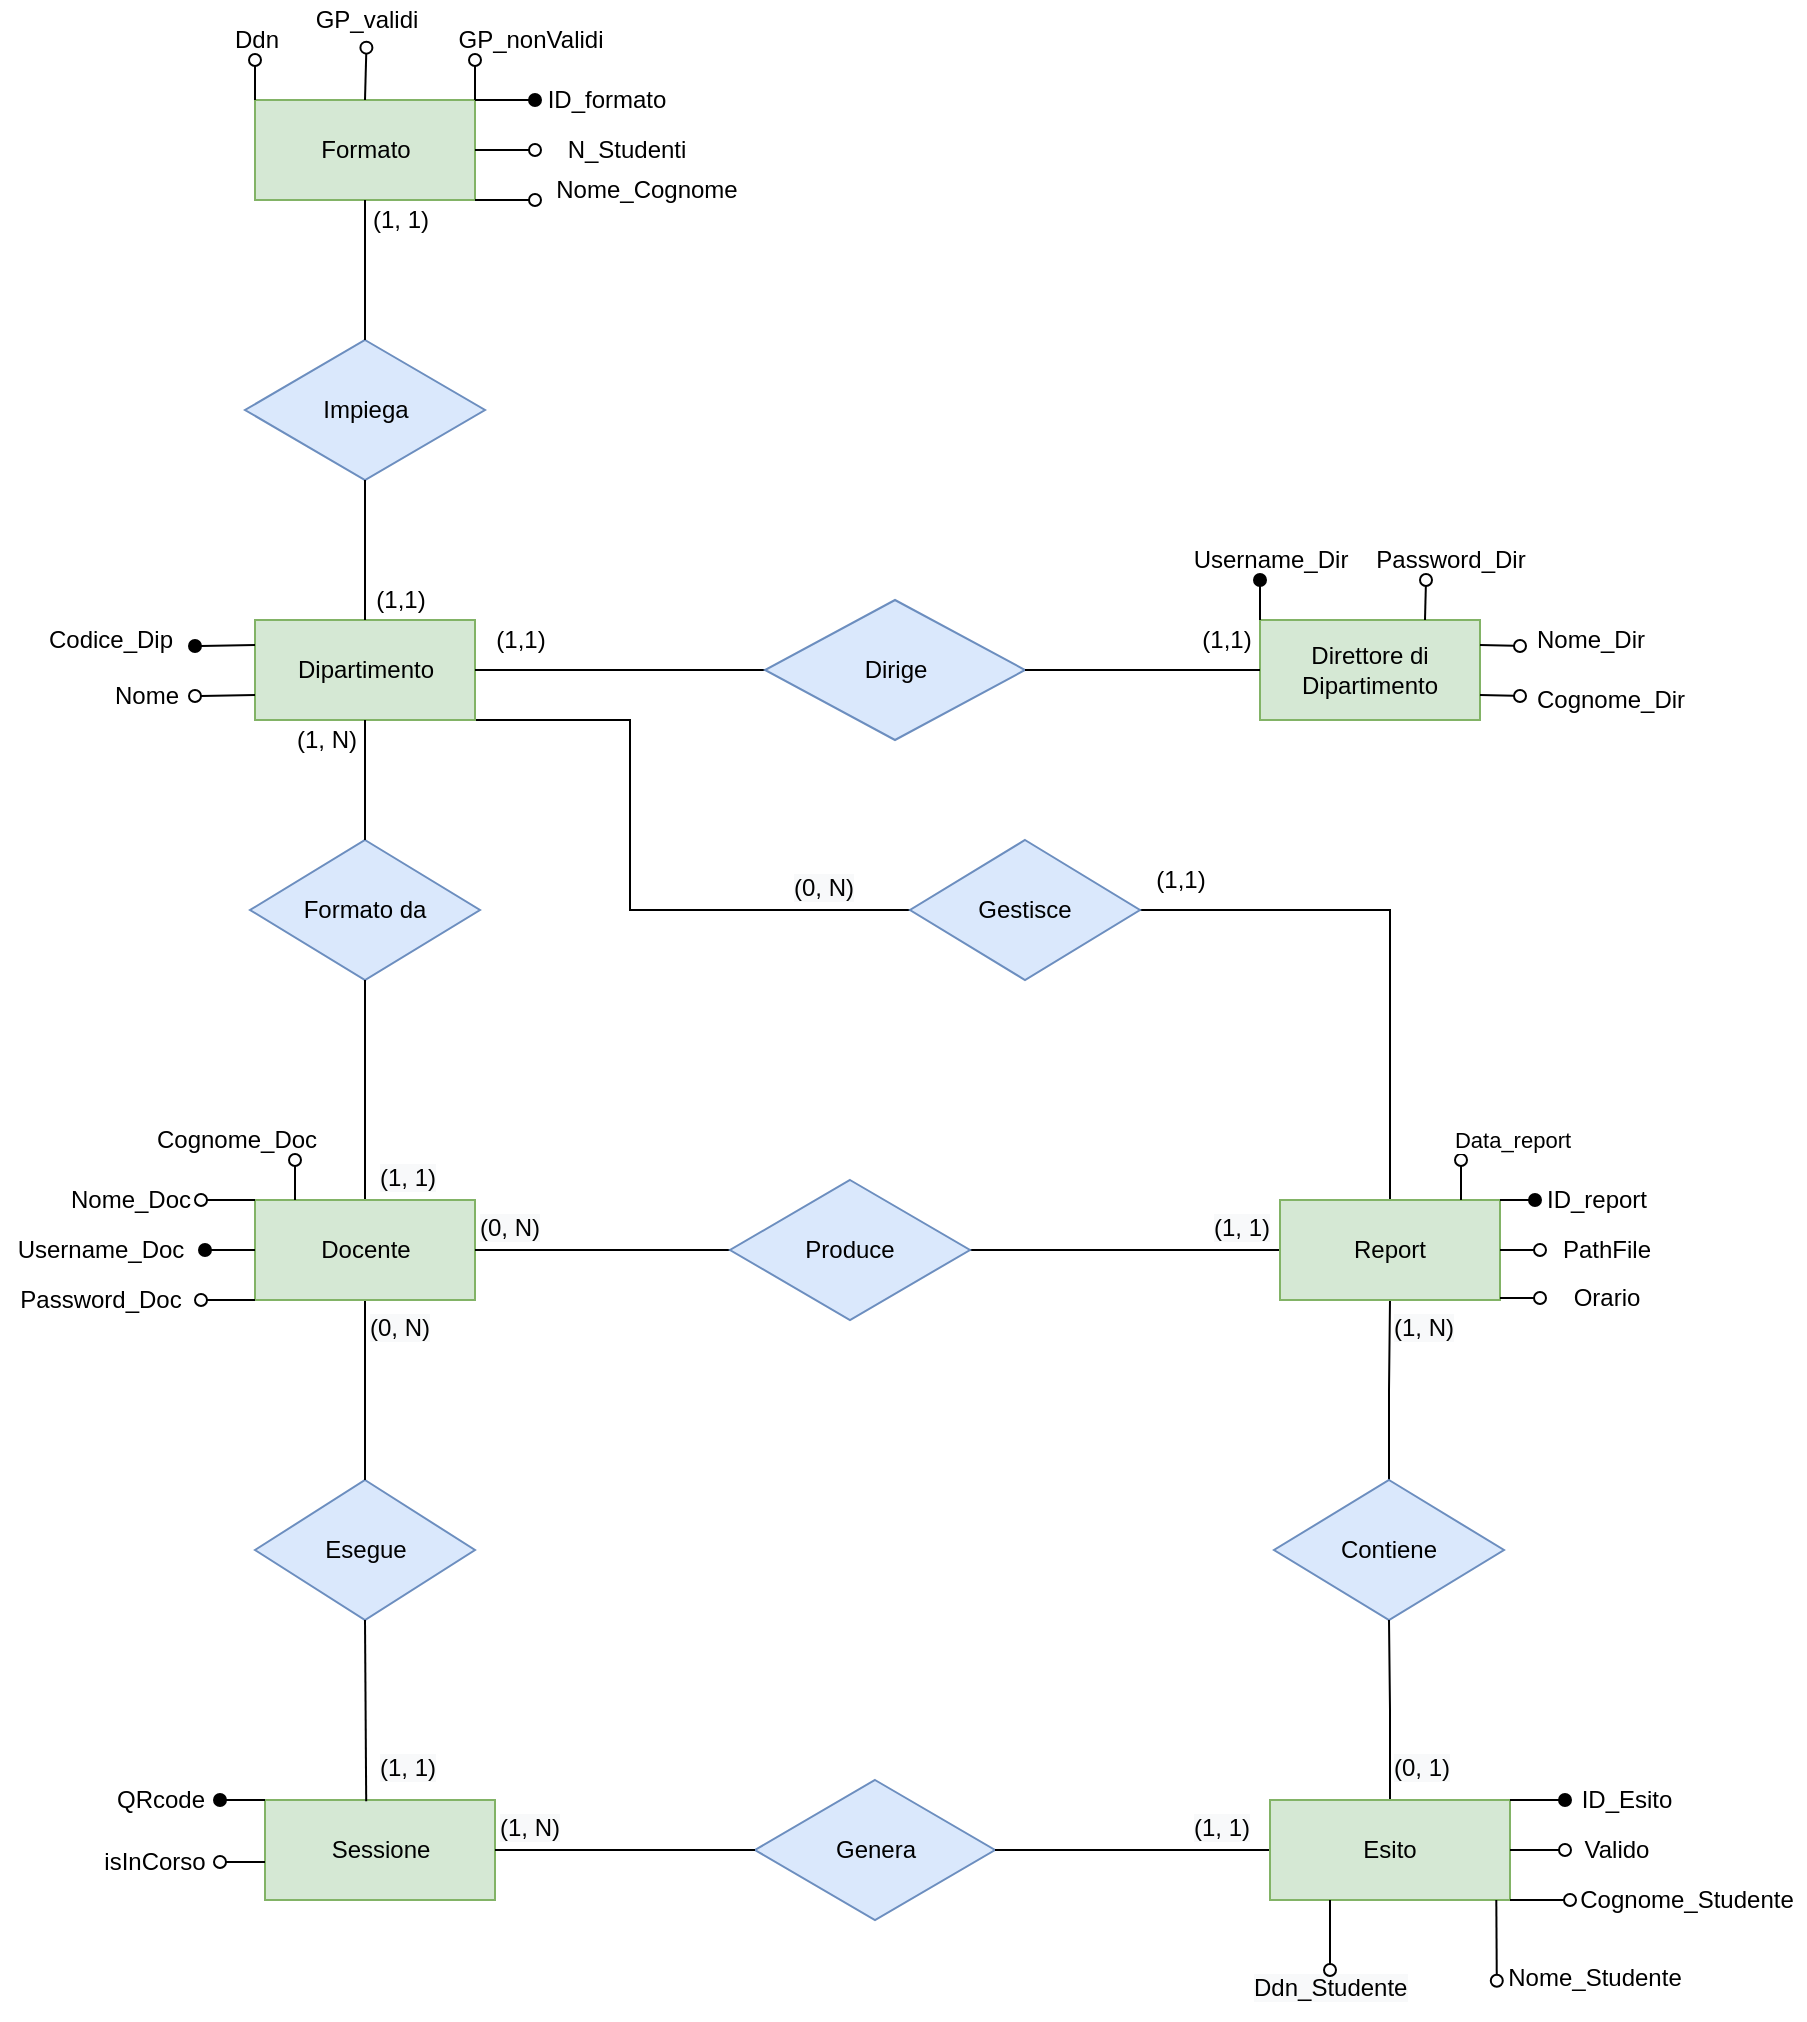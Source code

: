 <mxfile version="16.2.7" type="device"><diagram id="R2lEEEUBdFMjLlhIrx00" name="Page-1"><mxGraphModel dx="1038" dy="547" grid="1" gridSize="10" guides="1" tooltips="1" connect="1" arrows="1" fold="1" page="0" pageScale="1" pageWidth="900" pageHeight="1300" math="0" shadow="0" extFonts="Permanent Marker^https://fonts.googleapis.com/css?family=Permanent+Marker"><root><mxCell id="0"/><mxCell id="1" parent="0"/><mxCell id="8j6YIUpZiv1j-JHcYEYI-8" style="edgeStyle=orthogonalEdgeStyle;rounded=0;orthogonalLoop=1;jettySize=auto;html=1;exitX=1;exitY=1;exitDx=0;exitDy=0;entryX=0;entryY=0.5;entryDx=0;entryDy=0;endArrow=none;endFill=0;" parent="1" source="42UYD9r4STvJdzQHsyq0-1" target="42UYD9r4STvJdzQHsyq0-33" edge="1"><mxGeometry relative="1" as="geometry"><Array as="points"><mxPoint x="340" y="410"/><mxPoint x="340" y="505"/></Array></mxGeometry></mxCell><mxCell id="42UYD9r4STvJdzQHsyq0-1" value="Dipartimento" style="rounded=0;whiteSpace=wrap;html=1;fillColor=#d5e8d4;strokeColor=#82b366;" parent="1" vertex="1"><mxGeometry x="152.5" y="360" width="110" height="50" as="geometry"/></mxCell><mxCell id="42UYD9r4STvJdzQHsyq0-3" value="Formato da" style="rhombus;whiteSpace=wrap;html=1;fillColor=#dae8fc;strokeColor=#6c8ebf;" parent="1" vertex="1"><mxGeometry x="150" y="470" width="115" height="70" as="geometry"/></mxCell><mxCell id="42UYD9r4STvJdzQHsyq0-6" value="" style="endArrow=none;html=1;rounded=0;entryX=1;entryY=0.5;entryDx=0;entryDy=0;exitX=0;exitY=0.5;exitDx=0;exitDy=0;startArrow=none;" parent="1" source="42UYD9r4STvJdzQHsyq0-8" target="42UYD9r4STvJdzQHsyq0-1" edge="1"><mxGeometry width="50" height="50" relative="1" as="geometry"><mxPoint x="532.5" y="460" as="sourcePoint"/><mxPoint x="522.5" y="510" as="targetPoint"/></mxGeometry></mxCell><mxCell id="42UYD9r4STvJdzQHsyq0-7" value="Direttore di Dipartimento" style="rounded=0;whiteSpace=wrap;html=1;fillColor=#d5e8d4;strokeColor=#82b366;" parent="1" vertex="1"><mxGeometry x="655" y="360" width="110" height="50" as="geometry"/></mxCell><mxCell id="42UYD9r4STvJdzQHsyq0-10" value="Impiega" style="rhombus;whiteSpace=wrap;html=1;fillColor=#dae8fc;strokeColor=#6c8ebf;" parent="1" vertex="1"><mxGeometry x="147.5" y="220" width="120" height="70" as="geometry"/></mxCell><mxCell id="42UYD9r4STvJdzQHsyq0-11" value="" style="endArrow=none;html=1;rounded=0;entryX=0.5;entryY=1;entryDx=0;entryDy=0;" parent="1" target="42UYD9r4STvJdzQHsyq0-10" edge="1"><mxGeometry width="50" height="50" relative="1" as="geometry"><mxPoint x="207.5" y="360" as="sourcePoint"/><mxPoint x="212.5" y="290" as="targetPoint"/></mxGeometry></mxCell><mxCell id="42UYD9r4STvJdzQHsyq0-15" value="Formato" style="rounded=0;whiteSpace=wrap;html=1;fillColor=#d5e8d4;strokeColor=#82b366;" parent="1" vertex="1"><mxGeometry x="152.5" y="100" width="110" height="50" as="geometry"/></mxCell><mxCell id="42UYD9r4STvJdzQHsyq0-16" value="Sessione" style="rounded=0;whiteSpace=wrap;html=1;fillColor=#d5e8d4;strokeColor=#82b366;" parent="1" vertex="1"><mxGeometry x="157.5" y="950" width="115" height="50" as="geometry"/></mxCell><mxCell id="42UYD9r4STvJdzQHsyq0-20" value="Esegue" style="rhombus;whiteSpace=wrap;html=1;fillColor=#dae8fc;strokeColor=#6c8ebf;" parent="1" vertex="1"><mxGeometry x="152.5" y="790" width="110" height="70" as="geometry"/></mxCell><mxCell id="42UYD9r4STvJdzQHsyq0-21" value="" style="endArrow=none;html=1;rounded=0;entryX=0.5;entryY=1;entryDx=0;entryDy=0;exitX=0.44;exitY=0.012;exitDx=0;exitDy=0;exitPerimeter=0;" parent="1" source="42UYD9r4STvJdzQHsyq0-16" target="42UYD9r4STvJdzQHsyq0-20" edge="1"><mxGeometry width="50" height="50" relative="1" as="geometry"><mxPoint x="222.5" y="750" as="sourcePoint"/><mxPoint x="207.5" y="900" as="targetPoint"/></mxGeometry></mxCell><mxCell id="42UYD9r4STvJdzQHsyq0-23" value="" style="endArrow=none;html=1;rounded=0;exitX=0.5;exitY=0;exitDx=0;exitDy=0;entryX=0.5;entryY=1;entryDx=0;entryDy=0;" parent="1" source="42UYD9r4STvJdzQHsyq0-20" edge="1"><mxGeometry width="50" height="50" relative="1" as="geometry"><mxPoint x="472.5" y="860" as="sourcePoint"/><mxPoint x="207.5" y="700" as="targetPoint"/></mxGeometry></mxCell><mxCell id="42UYD9r4STvJdzQHsyq0-24" value="Genera" style="rhombus;whiteSpace=wrap;html=1;fillColor=#dae8fc;strokeColor=#6c8ebf;" parent="1" vertex="1"><mxGeometry x="402.5" y="940" width="120" height="70" as="geometry"/></mxCell><mxCell id="42UYD9r4STvJdzQHsyq0-25" value="" style="endArrow=none;html=1;rounded=0;exitX=0;exitY=0.5;exitDx=0;exitDy=0;entryX=1;entryY=0.5;entryDx=0;entryDy=0;" parent="1" target="42UYD9r4STvJdzQHsyq0-24" edge="1"><mxGeometry width="50" height="50" relative="1" as="geometry"><mxPoint x="660" y="975.0" as="sourcePoint"/><mxPoint x="462.5" y="980" as="targetPoint"/></mxGeometry></mxCell><mxCell id="42UYD9r4STvJdzQHsyq0-26" value="" style="endArrow=none;html=1;rounded=0;exitX=0;exitY=0.5;exitDx=0;exitDy=0;entryX=1;entryY=0.5;entryDx=0;entryDy=0;" parent="1" source="42UYD9r4STvJdzQHsyq0-24" target="42UYD9r4STvJdzQHsyq0-16" edge="1"><mxGeometry width="50" height="50" relative="1" as="geometry"><mxPoint x="332.5" y="980" as="sourcePoint"/><mxPoint x="277.5" y="979.5" as="targetPoint"/></mxGeometry></mxCell><mxCell id="8j6YIUpZiv1j-JHcYEYI-13" style="edgeStyle=orthogonalEdgeStyle;rounded=0;orthogonalLoop=1;jettySize=auto;html=1;exitX=0.5;exitY=0;exitDx=0;exitDy=0;entryX=0.5;entryY=1;entryDx=0;entryDy=0;endArrow=none;endFill=0;" parent="1" source="42UYD9r4STvJdzQHsyq0-28" target="8j6YIUpZiv1j-JHcYEYI-1" edge="1"><mxGeometry relative="1" as="geometry"/></mxCell><mxCell id="42UYD9r4STvJdzQHsyq0-28" value="Contiene" style="rhombus;whiteSpace=wrap;html=1;fillColor=#dae8fc;strokeColor=#6c8ebf;" parent="1" vertex="1"><mxGeometry x="662" y="790" width="115" height="70" as="geometry"/></mxCell><mxCell id="8j6YIUpZiv1j-JHcYEYI-12" style="edgeStyle=orthogonalEdgeStyle;rounded=0;orthogonalLoop=1;jettySize=auto;html=1;exitX=0.5;exitY=0;exitDx=0;exitDy=0;entryX=0.5;entryY=1;entryDx=0;entryDy=0;endArrow=none;endFill=0;" parent="1" source="42UYD9r4STvJdzQHsyq0-31" target="42UYD9r4STvJdzQHsyq0-28" edge="1"><mxGeometry relative="1" as="geometry"/></mxCell><mxCell id="42UYD9r4STvJdzQHsyq0-31" value="Esito" style="rounded=0;whiteSpace=wrap;html=1;fillColor=#d5e8d4;strokeColor=#82b366;" parent="1" vertex="1"><mxGeometry x="660" y="950" width="120" height="50" as="geometry"/></mxCell><mxCell id="8j6YIUpZiv1j-JHcYEYI-10" style="edgeStyle=orthogonalEdgeStyle;rounded=0;orthogonalLoop=1;jettySize=auto;html=1;exitX=1;exitY=0.5;exitDx=0;exitDy=0;entryX=0.5;entryY=0;entryDx=0;entryDy=0;endArrow=none;endFill=0;" parent="1" source="42UYD9r4STvJdzQHsyq0-33" target="8j6YIUpZiv1j-JHcYEYI-1" edge="1"><mxGeometry relative="1" as="geometry"/></mxCell><mxCell id="42UYD9r4STvJdzQHsyq0-33" value="Gestisce" style="rhombus;whiteSpace=wrap;html=1;fillColor=#dae8fc;strokeColor=#6c8ebf;" parent="1" vertex="1"><mxGeometry x="480" y="470" width="115" height="70" as="geometry"/></mxCell><mxCell id="42UYD9r4STvJdzQHsyq0-38" value="" style="endArrow=none;html=1;rounded=0;exitX=0.5;exitY=0;exitDx=0;exitDy=0;entryX=0.5;entryY=1;entryDx=0;entryDy=0;" parent="1" source="42UYD9r4STvJdzQHsyq0-10" target="42UYD9r4STvJdzQHsyq0-15" edge="1"><mxGeometry width="50" height="50" relative="1" as="geometry"><mxPoint x="422.5" y="320" as="sourcePoint"/><mxPoint x="472.5" y="270" as="targetPoint"/></mxGeometry></mxCell><mxCell id="42UYD9r4STvJdzQHsyq0-42" value="" style="endArrow=none;html=1;rounded=0;exitX=0.5;exitY=0;exitDx=0;exitDy=0;entryX=0.5;entryY=1;entryDx=0;entryDy=0;" parent="1" target="42UYD9r4STvJdzQHsyq0-3" edge="1"><mxGeometry width="50" height="50" relative="1" as="geometry"><mxPoint x="207.5" y="650" as="sourcePoint"/><mxPoint x="472.5" y="640" as="targetPoint"/></mxGeometry></mxCell><mxCell id="42UYD9r4STvJdzQHsyq0-43" value="" style="endArrow=none;html=1;rounded=0;entryX=0.5;entryY=1;entryDx=0;entryDy=0;" parent="1" target="42UYD9r4STvJdzQHsyq0-1" edge="1"><mxGeometry width="50" height="50" relative="1" as="geometry"><mxPoint x="207.5" y="470" as="sourcePoint"/><mxPoint x="207" y="480" as="targetPoint"/></mxGeometry></mxCell><mxCell id="42UYD9r4STvJdzQHsyq0-45" value="(1,1)" style="text;html=1;align=center;verticalAlign=middle;resizable=0;points=[];autosize=1;strokeColor=none;fillColor=none;" parent="1" vertex="1"><mxGeometry x="265" y="360" width="40" height="20" as="geometry"/></mxCell><mxCell id="42UYD9r4STvJdzQHsyq0-46" value="(1,1)" style="text;html=1;align=center;verticalAlign=middle;resizable=0;points=[];autosize=1;strokeColor=none;fillColor=none;" parent="1" vertex="1"><mxGeometry x="617.5" y="360" width="40" height="20" as="geometry"/></mxCell><mxCell id="42UYD9r4STvJdzQHsyq0-48" value="(1,1)" style="text;html=1;align=center;verticalAlign=middle;resizable=0;points=[];autosize=1;strokeColor=none;fillColor=none;" parent="1" vertex="1"><mxGeometry x="205" y="340" width="40" height="20" as="geometry"/></mxCell><mxCell id="42UYD9r4STvJdzQHsyq0-49" value="(1, 1)" style="text;html=1;align=center;verticalAlign=middle;resizable=0;points=[];autosize=1;strokeColor=none;fillColor=none;" parent="1" vertex="1"><mxGeometry x="205" y="150" width="40" height="20" as="geometry"/></mxCell><mxCell id="42UYD9r4STvJdzQHsyq0-52" value="(1, N)" style="text;html=1;align=center;verticalAlign=middle;resizable=0;points=[];autosize=1;strokeColor=none;fillColor=none;" parent="1" vertex="1"><mxGeometry x="162.5" y="410" width="50" height="20" as="geometry"/></mxCell><mxCell id="42UYD9r4STvJdzQHsyq0-53" value="&lt;span style=&quot;color: rgb(0 , 0 , 0) ; font-family: &amp;#34;helvetica&amp;#34; ; font-size: 12px ; font-style: normal ; font-weight: 400 ; letter-spacing: normal ; text-align: center ; text-indent: 0px ; text-transform: none ; word-spacing: 0px ; background-color: rgb(248 , 249 , 250) ; display: inline ; float: none&quot;&gt;(1, 1)&lt;/span&gt;" style="text;whiteSpace=wrap;html=1;" parent="1" vertex="1"><mxGeometry x="212.5" y="625" width="60" height="30" as="geometry"/></mxCell><mxCell id="42UYD9r4STvJdzQHsyq0-54" value="&lt;span style=&quot;color: rgb(0 , 0 , 0) ; font-family: &amp;#34;helvetica&amp;#34; ; font-size: 12px ; font-style: normal ; font-weight: 400 ; letter-spacing: normal ; text-align: center ; text-indent: 0px ; text-transform: none ; word-spacing: 0px ; background-color: rgb(248 , 249 , 250) ; display: inline ; float: none&quot;&gt;(0, N)&lt;/span&gt;" style="text;whiteSpace=wrap;html=1;" parent="1" vertex="1"><mxGeometry x="207.5" y="700" width="60" height="30" as="geometry"/></mxCell><mxCell id="42UYD9r4STvJdzQHsyq0-55" value="&lt;span style=&quot;color: rgb(0 , 0 , 0) ; font-family: &amp;#34;helvetica&amp;#34; ; font-size: 12px ; font-style: normal ; font-weight: 400 ; letter-spacing: normal ; text-align: center ; text-indent: 0px ; text-transform: none ; word-spacing: 0px ; background-color: rgb(248 , 249 , 250) ; display: inline ; float: none&quot;&gt;(1, 1)&lt;/span&gt;" style="text;whiteSpace=wrap;html=1;" parent="1" vertex="1"><mxGeometry x="212.5" y="920" width="60" height="30" as="geometry"/></mxCell><mxCell id="42UYD9r4STvJdzQHsyq0-56" value="&lt;span style=&quot;color: rgb(0 , 0 , 0) ; font-family: &amp;#34;helvetica&amp;#34; ; font-size: 12px ; font-style: normal ; font-weight: 400 ; letter-spacing: normal ; text-align: center ; text-indent: 0px ; text-transform: none ; word-spacing: 0px ; background-color: rgb(248 , 249 , 250) ; display: inline ; float: none&quot;&gt;(0, N)&lt;/span&gt;" style="text;whiteSpace=wrap;html=1;" parent="1" vertex="1"><mxGeometry x="420" y="480" width="37.5" height="30" as="geometry"/></mxCell><mxCell id="42UYD9r4STvJdzQHsyq0-58" value="&lt;span style=&quot;color: rgb(0 , 0 , 0) ; font-family: &amp;#34;helvetica&amp;#34; ; font-size: 12px ; font-style: normal ; font-weight: 400 ; letter-spacing: normal ; text-align: center ; text-indent: 0px ; text-transform: none ; word-spacing: 0px ; background-color: rgb(248 , 249 , 250) ; display: inline ; float: none&quot;&gt;(1, N)&lt;/span&gt;" style="text;whiteSpace=wrap;html=1;" parent="1" vertex="1"><mxGeometry x="272.5" y="950" width="60" height="30" as="geometry"/></mxCell><mxCell id="42UYD9r4STvJdzQHsyq0-61" value="&lt;span style=&quot;color: rgb(0 , 0 , 0) ; font-family: &amp;#34;helvetica&amp;#34; ; font-size: 12px ; font-style: normal ; font-weight: 400 ; letter-spacing: normal ; text-align: center ; text-indent: 0px ; text-transform: none ; word-spacing: 0px ; background-color: rgb(248 , 249 , 250) ; display: inline ; float: none&quot;&gt;(0, 1)&lt;/span&gt;" style="text;whiteSpace=wrap;html=1;" parent="1" vertex="1"><mxGeometry x="720" y="920" width="35" height="30" as="geometry"/></mxCell><mxCell id="of6aRCGmy83kSPr1_OoH-1" value="" style="endArrow=none;html=1;rounded=0;entryX=1;entryY=0;entryDx=0;entryDy=0;startArrow=oval;startFill=1;" parent="1" target="42UYD9r4STvJdzQHsyq0-15" edge="1"><mxGeometry relative="1" as="geometry"><mxPoint x="292.5" y="100" as="sourcePoint"/><mxPoint x="192.5" y="97" as="targetPoint"/></mxGeometry></mxCell><mxCell id="of6aRCGmy83kSPr1_OoH-2" value="" style="endArrow=none;html=1;rounded=0;entryX=1;entryY=0.5;entryDx=0;entryDy=0;startArrow=oval;startFill=0;" parent="1" target="42UYD9r4STvJdzQHsyq0-15" edge="1"><mxGeometry relative="1" as="geometry"><mxPoint x="292.5" y="125" as="sourcePoint"/><mxPoint x="190" y="110" as="targetPoint"/></mxGeometry></mxCell><mxCell id="of6aRCGmy83kSPr1_OoH-3" value="ID_formato" style="text;html=1;align=center;verticalAlign=middle;resizable=0;points=[];autosize=1;strokeColor=none;fillColor=none;" parent="1" vertex="1"><mxGeometry x="292.5" y="90" width="70" height="20" as="geometry"/></mxCell><mxCell id="of6aRCGmy83kSPr1_OoH-4" value="N_Studenti" style="text;html=1;align=center;verticalAlign=middle;resizable=0;points=[];autosize=1;strokeColor=none;fillColor=none;" parent="1" vertex="1"><mxGeometry x="302.5" y="115" width="70" height="20" as="geometry"/></mxCell><mxCell id="of6aRCGmy83kSPr1_OoH-8" value="" style="endArrow=none;html=1;rounded=0;entryX=1;entryY=1;entryDx=0;entryDy=0;startArrow=oval;startFill=0;" parent="1" target="42UYD9r4STvJdzQHsyq0-15" edge="1"><mxGeometry relative="1" as="geometry"><mxPoint x="292.5" y="150" as="sourcePoint"/><mxPoint x="272.5" y="135" as="targetPoint"/></mxGeometry></mxCell><mxCell id="of6aRCGmy83kSPr1_OoH-9" value="Nome_Cognome" style="text;html=1;align=center;verticalAlign=middle;resizable=0;points=[];autosize=1;strokeColor=none;fillColor=none;" parent="1" vertex="1"><mxGeometry x="292.5" y="135" width="110" height="20" as="geometry"/></mxCell><mxCell id="of6aRCGmy83kSPr1_OoH-13" value="" style="endArrow=none;html=1;rounded=0;entryX=0;entryY=0;entryDx=0;entryDy=0;startArrow=oval;startFill=0;" parent="1" target="42UYD9r4STvJdzQHsyq0-15" edge="1"><mxGeometry relative="1" as="geometry"><mxPoint x="152.5" y="80" as="sourcePoint"/><mxPoint x="272.5" y="135" as="targetPoint"/></mxGeometry></mxCell><mxCell id="of6aRCGmy83kSPr1_OoH-14" value="Ddn" style="text;html=1;align=center;verticalAlign=middle;resizable=0;points=[];autosize=1;strokeColor=none;fillColor=none;" parent="1" vertex="1"><mxGeometry x="132.5" y="60" width="40" height="20" as="geometry"/></mxCell><mxCell id="of6aRCGmy83kSPr1_OoH-16" value="" style="endArrow=none;html=1;rounded=0;entryX=0.5;entryY=0;entryDx=0;entryDy=0;startArrow=oval;startFill=0;exitX=0.51;exitY=1.191;exitDx=0;exitDy=0;exitPerimeter=0;" parent="1" source="of6aRCGmy83kSPr1_OoH-18" target="42UYD9r4STvJdzQHsyq0-15" edge="1"><mxGeometry relative="1" as="geometry"><mxPoint x="207.5" y="80" as="sourcePoint"/><mxPoint x="272.5" y="135" as="targetPoint"/></mxGeometry></mxCell><mxCell id="of6aRCGmy83kSPr1_OoH-17" value="" style="endArrow=none;html=1;rounded=0;entryX=1;entryY=0;entryDx=0;entryDy=0;startArrow=oval;startFill=0;" parent="1" target="42UYD9r4STvJdzQHsyq0-15" edge="1"><mxGeometry relative="1" as="geometry"><mxPoint x="262.5" y="80" as="sourcePoint"/><mxPoint x="282.5" y="145" as="targetPoint"/></mxGeometry></mxCell><mxCell id="of6aRCGmy83kSPr1_OoH-18" value="GP_validi" style="text;html=1;align=center;verticalAlign=middle;resizable=0;points=[];autosize=1;strokeColor=none;fillColor=none;" parent="1" vertex="1"><mxGeometry x="172.5" y="50" width="70" height="20" as="geometry"/></mxCell><mxCell id="of6aRCGmy83kSPr1_OoH-20" value="GP_nonValidi" style="text;html=1;align=center;verticalAlign=middle;resizable=0;points=[];autosize=1;strokeColor=none;fillColor=none;" parent="1" vertex="1"><mxGeometry x="245" y="60" width="90" height="20" as="geometry"/></mxCell><mxCell id="of6aRCGmy83kSPr1_OoH-22" value="" style="endArrow=none;html=1;rounded=0;entryX=0;entryY=0.25;entryDx=0;entryDy=0;startArrow=oval;startFill=1;" parent="1" target="42UYD9r4STvJdzQHsyq0-1" edge="1"><mxGeometry relative="1" as="geometry"><mxPoint x="122.5" y="373" as="sourcePoint"/><mxPoint x="272.5" y="160" as="targetPoint"/></mxGeometry></mxCell><mxCell id="of6aRCGmy83kSPr1_OoH-23" value="&lt;font color=&quot;#000000&quot;&gt;Codice_Dip&lt;/font&gt;" style="text;html=1;align=center;verticalAlign=middle;resizable=0;points=[];autosize=1;strokeColor=none;fillColor=none;fontColor=#FF3333;" parent="1" vertex="1"><mxGeometry x="40" y="360" width="80" height="20" as="geometry"/></mxCell><mxCell id="of6aRCGmy83kSPr1_OoH-24" value="" style="endArrow=none;html=1;rounded=0;entryX=0;entryY=0.75;entryDx=0;entryDy=0;startArrow=oval;startFill=0;" parent="1" target="42UYD9r4STvJdzQHsyq0-1" edge="1"><mxGeometry relative="1" as="geometry"><mxPoint x="122.5" y="398" as="sourcePoint"/><mxPoint x="282.5" y="170" as="targetPoint"/></mxGeometry></mxCell><mxCell id="of6aRCGmy83kSPr1_OoH-25" value="Nome" style="text;html=1;align=center;verticalAlign=middle;resizable=0;points=[];autosize=1;strokeColor=none;fillColor=none;fontColor=#000000;" parent="1" vertex="1"><mxGeometry x="72.5" y="388" width="50" height="20" as="geometry"/></mxCell><mxCell id="of6aRCGmy83kSPr1_OoH-26" value="" style="endArrow=none;html=1;rounded=0;entryX=0;entryY=0;entryDx=0;entryDy=0;startArrow=oval;startFill=1;" parent="1" target="42UYD9r4STvJdzQHsyq0-7" edge="1"><mxGeometry relative="1" as="geometry"><mxPoint x="655" y="340" as="sourcePoint"/><mxPoint x="415" y="180" as="targetPoint"/></mxGeometry></mxCell><mxCell id="of6aRCGmy83kSPr1_OoH-27" value="Username_Dir" style="text;html=1;align=center;verticalAlign=middle;resizable=0;points=[];autosize=1;strokeColor=none;fillColor=none;fontColor=#000000;" parent="1" vertex="1"><mxGeometry x="615" y="320" width="90" height="20" as="geometry"/></mxCell><mxCell id="of6aRCGmy83kSPr1_OoH-28" value="" style="endArrow=none;html=1;rounded=0;entryX=0.75;entryY=0;entryDx=0;entryDy=0;startArrow=oval;startFill=0;" parent="1" target="42UYD9r4STvJdzQHsyq0-7" edge="1"><mxGeometry relative="1" as="geometry"><mxPoint x="738" y="340" as="sourcePoint"/><mxPoint x="425" y="190" as="targetPoint"/></mxGeometry></mxCell><mxCell id="of6aRCGmy83kSPr1_OoH-29" value="Password_Dir" style="text;html=1;align=center;verticalAlign=middle;resizable=0;points=[];autosize=1;strokeColor=none;fillColor=none;fontColor=#000000;" parent="1" vertex="1"><mxGeometry x="705" y="320" width="90" height="20" as="geometry"/></mxCell><mxCell id="of6aRCGmy83kSPr1_OoH-31" value="" style="endArrow=none;html=1;rounded=0;entryX=1;entryY=0.25;entryDx=0;entryDy=0;startArrow=oval;startFill=0;" parent="1" target="42UYD9r4STvJdzQHsyq0-7" edge="1"><mxGeometry relative="1" as="geometry"><mxPoint x="785" y="373" as="sourcePoint"/><mxPoint x="435" y="200" as="targetPoint"/></mxGeometry></mxCell><mxCell id="of6aRCGmy83kSPr1_OoH-32" value="Nome_Dir" style="text;html=1;align=center;verticalAlign=middle;resizable=0;points=[];autosize=1;strokeColor=none;fillColor=none;fontColor=#000000;" parent="1" vertex="1"><mxGeometry x="785" y="360" width="70" height="20" as="geometry"/></mxCell><mxCell id="of6aRCGmy83kSPr1_OoH-34" value="" style="endArrow=none;html=1;rounded=0;entryX=1;entryY=0.75;entryDx=0;entryDy=0;startArrow=oval;startFill=0;" parent="1" target="42UYD9r4STvJdzQHsyq0-7" edge="1"><mxGeometry relative="1" as="geometry"><mxPoint x="785" y="398" as="sourcePoint"/><mxPoint x="775" y="382.5" as="targetPoint"/></mxGeometry></mxCell><mxCell id="of6aRCGmy83kSPr1_OoH-35" value="Cognome_Dir" style="text;html=1;align=center;verticalAlign=middle;resizable=0;points=[];autosize=1;strokeColor=none;fillColor=none;fontColor=#000000;" parent="1" vertex="1"><mxGeometry x="785" y="390" width="90" height="20" as="geometry"/></mxCell><mxCell id="of6aRCGmy83kSPr1_OoH-70" value="Docente" style="rounded=0;whiteSpace=wrap;html=1;fillColor=#d5e8d4;strokeColor=#82b366;" parent="1" vertex="1"><mxGeometry x="152.5" y="650" width="110" height="50" as="geometry"/></mxCell><mxCell id="of6aRCGmy83kSPr1_OoH-71" value="" style="endArrow=none;html=1;rounded=0;startArrow=oval;startFill=1;entryX=0;entryY=0.5;entryDx=0;entryDy=0;" parent="1" target="of6aRCGmy83kSPr1_OoH-70" edge="1"><mxGeometry relative="1" as="geometry"><mxPoint x="127.5" y="675" as="sourcePoint"/><mxPoint x="147.5" y="663" as="targetPoint"/></mxGeometry></mxCell><mxCell id="of6aRCGmy83kSPr1_OoH-72" value="Username_Doc" style="text;html=1;align=center;verticalAlign=middle;resizable=0;points=[];autosize=1;strokeColor=none;fillColor=none;fontColor=#000000;" parent="1" vertex="1"><mxGeometry x="25" y="665" width="100" height="20" as="geometry"/></mxCell><mxCell id="of6aRCGmy83kSPr1_OoH-73" value="" style="endArrow=none;html=1;rounded=0;startArrow=oval;startFill=0;" parent="1" edge="1"><mxGeometry relative="1" as="geometry"><mxPoint x="172.5" y="630" as="sourcePoint"/><mxPoint x="172.5" y="650" as="targetPoint"/></mxGeometry></mxCell><mxCell id="of6aRCGmy83kSPr1_OoH-74" value="Cognome_Doc" style="text;html=1;align=center;verticalAlign=middle;resizable=0;points=[];autosize=1;strokeColor=none;fillColor=none;fontColor=#000000;" parent="1" vertex="1"><mxGeometry x="92.5" y="610" width="100" height="20" as="geometry"/></mxCell><mxCell id="of6aRCGmy83kSPr1_OoH-75" value="" style="endArrow=none;html=1;rounded=0;entryX=0;entryY=1;entryDx=0;entryDy=0;startArrow=oval;startFill=0;" parent="1" target="of6aRCGmy83kSPr1_OoH-70" edge="1"><mxGeometry relative="1" as="geometry"><mxPoint x="125.5" y="700" as="sourcePoint"/><mxPoint x="150" y="700" as="targetPoint"/></mxGeometry></mxCell><mxCell id="of6aRCGmy83kSPr1_OoH-76" value="Password_Doc" style="text;html=1;align=center;verticalAlign=middle;resizable=0;points=[];autosize=1;strokeColor=none;fillColor=none;fontColor=#000000;" parent="1" vertex="1"><mxGeometry x="25" y="690" width="100" height="20" as="geometry"/></mxCell><mxCell id="of6aRCGmy83kSPr1_OoH-77" value="" style="endArrow=none;html=1;rounded=0;entryX=0;entryY=0;entryDx=0;entryDy=0;startArrow=oval;startFill=0;" parent="1" target="of6aRCGmy83kSPr1_OoH-70" edge="1"><mxGeometry relative="1" as="geometry"><mxPoint x="125.5" y="650" as="sourcePoint"/><mxPoint x="150" y="725" as="targetPoint"/></mxGeometry></mxCell><mxCell id="of6aRCGmy83kSPr1_OoH-78" value="Nome_Doc" style="text;html=1;align=center;verticalAlign=middle;resizable=0;points=[];autosize=1;strokeColor=none;fillColor=none;fontColor=#000000;" parent="1" vertex="1"><mxGeometry x="50" y="640" width="80" height="20" as="geometry"/></mxCell><mxCell id="of6aRCGmy83kSPr1_OoH-79" value="" style="endArrow=none;html=1;rounded=0;startArrow=oval;startFill=1;entryX=0;entryY=0;entryDx=0;entryDy=0;" parent="1" target="42UYD9r4STvJdzQHsyq0-16" edge="1"><mxGeometry relative="1" as="geometry"><mxPoint x="135" y="950" as="sourcePoint"/><mxPoint x="162.5" y="765" as="targetPoint"/></mxGeometry></mxCell><mxCell id="of6aRCGmy83kSPr1_OoH-80" value="QRcode" style="text;html=1;align=center;verticalAlign=middle;resizable=0;points=[];autosize=1;strokeColor=none;fillColor=none;fontColor=#000000;" parent="1" vertex="1"><mxGeometry x="74.5" y="940" width="60" height="20" as="geometry"/></mxCell><mxCell id="of6aRCGmy83kSPr1_OoH-88" value="" style="endArrow=none;html=1;rounded=0;entryX=0;entryY=1;entryDx=0;entryDy=0;startArrow=oval;startFill=0;" parent="1" edge="1"><mxGeometry relative="1" as="geometry"><mxPoint x="135" y="981" as="sourcePoint"/><mxPoint x="157.5" y="981" as="targetPoint"/></mxGeometry></mxCell><mxCell id="of6aRCGmy83kSPr1_OoH-89" value="isInCorso" style="text;html=1;align=center;verticalAlign=middle;resizable=0;points=[];autosize=1;strokeColor=none;fillColor=none;fontColor=#000000;" parent="1" vertex="1"><mxGeometry x="66.5" y="971" width="70" height="20" as="geometry"/></mxCell><mxCell id="of6aRCGmy83kSPr1_OoH-92" value="" style="endArrow=none;html=1;rounded=0;startArrow=oval;startFill=1;entryX=1;entryY=0;entryDx=0;entryDy=0;" parent="1" target="42UYD9r4STvJdzQHsyq0-31" edge="1"><mxGeometry relative="1" as="geometry"><mxPoint x="807.5" y="950" as="sourcePoint"/><mxPoint x="797.5" y="950" as="targetPoint"/></mxGeometry></mxCell><mxCell id="of6aRCGmy83kSPr1_OoH-93" value="ID_Esito" style="text;html=1;align=center;verticalAlign=middle;resizable=0;points=[];autosize=1;strokeColor=none;fillColor=none;fontColor=#000000;" parent="1" vertex="1"><mxGeometry x="807.5" y="940" width="60" height="20" as="geometry"/></mxCell><mxCell id="of6aRCGmy83kSPr1_OoH-95" value="" style="endArrow=none;html=1;rounded=0;entryX=1;entryY=0.5;entryDx=0;entryDy=0;startArrow=oval;startFill=0;" parent="1" target="42UYD9r4STvJdzQHsyq0-31" edge="1"><mxGeometry relative="1" as="geometry"><mxPoint x="807.5" y="975" as="sourcePoint"/><mxPoint x="785" y="770" as="targetPoint"/></mxGeometry></mxCell><mxCell id="of6aRCGmy83kSPr1_OoH-96" value="Valido" style="text;html=1;align=center;verticalAlign=middle;resizable=0;points=[];autosize=1;strokeColor=none;fillColor=none;fontColor=#000000;" parent="1" vertex="1"><mxGeometry x="807.5" y="965" width="50" height="20" as="geometry"/></mxCell><mxCell id="of6aRCGmy83kSPr1_OoH-97" value="(1,1)" style="text;html=1;align=center;verticalAlign=middle;resizable=0;points=[];autosize=1;strokeColor=none;fillColor=none;fontColor=#000000;" parent="1" vertex="1"><mxGeometry x="595" y="480" width="40" height="20" as="geometry"/></mxCell><mxCell id="42UYD9r4STvJdzQHsyq0-8" value="Dirige" style="rhombus;whiteSpace=wrap;html=1;fillColor=#dae8fc;strokeColor=#6c8ebf;" parent="1" vertex="1"><mxGeometry x="407.5" y="350" width="130" height="70" as="geometry"/></mxCell><mxCell id="of6aRCGmy83kSPr1_OoH-99" value="" style="endArrow=none;html=1;rounded=0;entryX=1;entryY=0.5;entryDx=0;entryDy=0;exitX=0;exitY=0.5;exitDx=0;exitDy=0;" parent="1" source="42UYD9r4STvJdzQHsyq0-7" target="42UYD9r4STvJdzQHsyq0-8" edge="1"><mxGeometry width="50" height="50" relative="1" as="geometry"><mxPoint x="655" y="385" as="sourcePoint"/><mxPoint x="262.5" y="385" as="targetPoint"/></mxGeometry></mxCell><mxCell id="aL4smzWv2Ypk1BeRqkj8-2" value="Nome_Studente" style="text;html=1;align=center;verticalAlign=middle;resizable=0;points=[];autosize=1;strokeColor=none;fillColor=none;fontColor=#000000;" parent="1" vertex="1"><mxGeometry x="771.5" y="1029" width="100" height="20" as="geometry"/></mxCell><mxCell id="aL4smzWv2Ypk1BeRqkj8-3" value="Cognome_Studente" style="text;html=1;align=center;verticalAlign=middle;resizable=0;points=[];autosize=1;strokeColor=none;fillColor=none;fontColor=#000000;" parent="1" vertex="1"><mxGeometry x="807.5" y="990" width="120" height="20" as="geometry"/></mxCell><mxCell id="aL4smzWv2Ypk1BeRqkj8-7" value="&lt;span style=&quot;color: rgb(0 , 0 , 0) ; font-family: &amp;#34;helvetica&amp;#34; ; font-size: 12px ; font-style: normal ; font-weight: 400 ; letter-spacing: normal ; text-align: center ; text-indent: 0px ; text-transform: none ; word-spacing: 0px ; background-color: rgb(248 , 249 , 250) ; display: inline ; float: none&quot;&gt;Ddn_Studente&lt;/span&gt;" style="text;whiteSpace=wrap;html=1;fontSize=12;fontFamily=Helvetica;" parent="1" vertex="1"><mxGeometry x="650" y="1030" width="80" height="30" as="geometry"/></mxCell><mxCell id="aL4smzWv2Ypk1BeRqkj8-8" value="" style="endArrow=none;html=1;rounded=0;fontFamily=Helvetica;fontSize=12;startArrow=oval;startFill=0;exitX=0.404;exitY=-0.23;exitDx=0;exitDy=0;exitPerimeter=0;" parent="1" edge="1"><mxGeometry width="50" height="50" relative="1" as="geometry"><mxPoint x="773.4" y="1040.4" as="sourcePoint"/><mxPoint x="773.153" y="1000" as="targetPoint"/></mxGeometry></mxCell><mxCell id="aL4smzWv2Ypk1BeRqkj8-10" value="" style="endArrow=none;html=1;rounded=0;fontFamily=Helvetica;fontSize=12;startArrow=oval;startFill=0;entryX=1;entryY=1;entryDx=0;entryDy=0;" parent="1" target="42UYD9r4STvJdzQHsyq0-31" edge="1"><mxGeometry width="50" height="50" relative="1" as="geometry"><mxPoint x="810" y="1000" as="sourcePoint"/><mxPoint x="725" y="1070" as="targetPoint"/></mxGeometry></mxCell><mxCell id="aL4smzWv2Ypk1BeRqkj8-12" value="" style="endArrow=none;html=1;rounded=0;fontFamily=Helvetica;fontSize=12;startArrow=oval;startFill=0;entryX=0.25;entryY=1;entryDx=0;entryDy=0;" parent="1" target="42UYD9r4STvJdzQHsyq0-31" edge="1"><mxGeometry width="50" height="50" relative="1" as="geometry"><mxPoint x="690" y="1035" as="sourcePoint"/><mxPoint x="660" y="985.5" as="targetPoint"/></mxGeometry></mxCell><mxCell id="8j6YIUpZiv1j-JHcYEYI-14" style="edgeStyle=orthogonalEdgeStyle;rounded=0;orthogonalLoop=1;jettySize=auto;html=1;exitX=0;exitY=0.5;exitDx=0;exitDy=0;entryX=1;entryY=0.5;entryDx=0;entryDy=0;endArrow=none;endFill=0;" parent="1" source="8j6YIUpZiv1j-JHcYEYI-1" target="of6aRCGmy83kSPr1_OoH-70" edge="1"><mxGeometry relative="1" as="geometry"/></mxCell><mxCell id="8j6YIUpZiv1j-JHcYEYI-1" value="Report" style="rounded=0;whiteSpace=wrap;html=1;fillColor=#d5e8d4;strokeColor=#82b366;" parent="1" vertex="1"><mxGeometry x="665" y="650" width="110" height="50" as="geometry"/></mxCell><mxCell id="8j6YIUpZiv1j-JHcYEYI-2" value="&lt;span style=&quot;color: rgb(0 , 0 , 0) ; font-family: &amp;#34;helvetica&amp;#34; ; font-size: 12px ; font-style: normal ; font-weight: 400 ; letter-spacing: normal ; text-align: center ; text-indent: 0px ; text-transform: none ; word-spacing: 0px ; background-color: rgb(248 , 249 , 250) ; display: inline ; float: none&quot;&gt;(1, N)&lt;/span&gt;" style="text;whiteSpace=wrap;html=1;" parent="1" vertex="1"><mxGeometry x="720" y="700" width="60" height="30" as="geometry"/></mxCell><mxCell id="8j6YIUpZiv1j-JHcYEYI-4" value="" style="endArrow=none;html=1;rounded=0;entryX=1;entryY=0;entryDx=0;entryDy=0;startArrow=oval;startFill=1;" parent="1" target="8j6YIUpZiv1j-JHcYEYI-1" edge="1"><mxGeometry relative="1" as="geometry"><mxPoint x="792.5" y="650.0" as="sourcePoint"/><mxPoint x="857.5" y="530" as="targetPoint"/></mxGeometry></mxCell><mxCell id="8j6YIUpZiv1j-JHcYEYI-5" value="ID_report" style="text;html=1;align=center;verticalAlign=middle;resizable=0;points=[];autosize=1;strokeColor=none;fillColor=none;fontColor=#000000;" parent="1" vertex="1"><mxGeometry x="787.5" y="640" width="70" height="20" as="geometry"/></mxCell><mxCell id="8j6YIUpZiv1j-JHcYEYI-6" value="" style="endArrow=none;html=1;rounded=0;entryX=1;entryY=0.5;entryDx=0;entryDy=0;startArrow=oval;startFill=0;" parent="1" target="8j6YIUpZiv1j-JHcYEYI-1" edge="1"><mxGeometry relative="1" as="geometry"><mxPoint x="795" y="675.0" as="sourcePoint"/><mxPoint x="802.5" y="277.5" as="targetPoint"/></mxGeometry></mxCell><mxCell id="8j6YIUpZiv1j-JHcYEYI-7" value="PathFile" style="text;html=1;align=center;verticalAlign=middle;resizable=0;points=[];autosize=1;strokeColor=none;fillColor=none;fontColor=#000000;" parent="1" vertex="1"><mxGeometry x="797.5" y="665" width="60" height="20" as="geometry"/></mxCell><mxCell id="8j6YIUpZiv1j-JHcYEYI-15" value="&lt;span style=&quot;color: rgb(0 , 0 , 0) ; font-family: &amp;#34;helvetica&amp;#34; ; font-size: 12px ; font-style: normal ; font-weight: 400 ; letter-spacing: normal ; text-align: center ; text-indent: 0px ; text-transform: none ; word-spacing: 0px ; background-color: rgb(248 , 249 , 250) ; display: inline ; float: none&quot;&gt;(1, 1)&lt;/span&gt;" style="text;whiteSpace=wrap;html=1;" parent="1" vertex="1"><mxGeometry x="620" y="950" width="35" height="30" as="geometry"/></mxCell><mxCell id="8j6YIUpZiv1j-JHcYEYI-16" value="&lt;span style=&quot;color: rgb(0 , 0 , 0) ; font-family: &amp;#34;helvetica&amp;#34; ; font-size: 12px ; font-style: normal ; font-weight: 400 ; letter-spacing: normal ; text-align: center ; text-indent: 0px ; text-transform: none ; word-spacing: 0px ; background-color: rgb(248 , 249 , 250) ; display: inline ; float: none&quot;&gt;(0, N)&lt;/span&gt;" style="text;whiteSpace=wrap;html=1;" parent="1" vertex="1"><mxGeometry x="262.5" y="650" width="35" height="30" as="geometry"/></mxCell><mxCell id="8j6YIUpZiv1j-JHcYEYI-17" value="&lt;span style=&quot;color: rgb(0 , 0 , 0) ; font-family: &amp;#34;helvetica&amp;#34; ; font-size: 12px ; font-style: normal ; font-weight: 400 ; letter-spacing: normal ; text-align: center ; text-indent: 0px ; text-transform: none ; word-spacing: 0px ; background-color: rgb(248 , 249 , 250) ; display: inline ; float: none&quot;&gt;(1, 1)&lt;/span&gt;" style="text;whiteSpace=wrap;html=1;" parent="1" vertex="1"><mxGeometry x="630" y="650" width="60" height="30" as="geometry"/></mxCell><mxCell id="8j6YIUpZiv1j-JHcYEYI-18" value="Produce" style="rhombus;whiteSpace=wrap;html=1;fillColor=#dae8fc;strokeColor=#6c8ebf;" parent="1" vertex="1"><mxGeometry x="390" y="640" width="120" height="70" as="geometry"/></mxCell><mxCell id="QMaXIDn26ahwwAX9vISv-1" value="" style="endArrow=none;html=1;rounded=0;entryX=1;entryY=0.5;entryDx=0;entryDy=0;startArrow=oval;startFill=0;" edge="1" parent="1"><mxGeometry relative="1" as="geometry"><mxPoint x="795" y="699.0" as="sourcePoint"/><mxPoint x="775" y="699" as="targetPoint"/></mxGeometry></mxCell><mxCell id="QMaXIDn26ahwwAX9vISv-2" value="Orario" style="text;html=1;align=center;verticalAlign=middle;resizable=0;points=[];autosize=1;strokeColor=none;fillColor=none;fontColor=#000000;" vertex="1" parent="1"><mxGeometry x="802.5" y="689" width="50" height="20" as="geometry"/></mxCell><mxCell id="QMaXIDn26ahwwAX9vISv-3" value="Data_report" style="endArrow=none;html=1;rounded=0;startArrow=oval;startFill=0;" edge="1" parent="1"><mxGeometry x="-1" y="26" relative="1" as="geometry"><mxPoint x="755.5" y="630" as="sourcePoint"/><mxPoint x="755.5" y="650" as="targetPoint"/><mxPoint x="-1" y="-10" as="offset"/></mxGeometry></mxCell></root></mxGraphModel></diagram></mxfile>